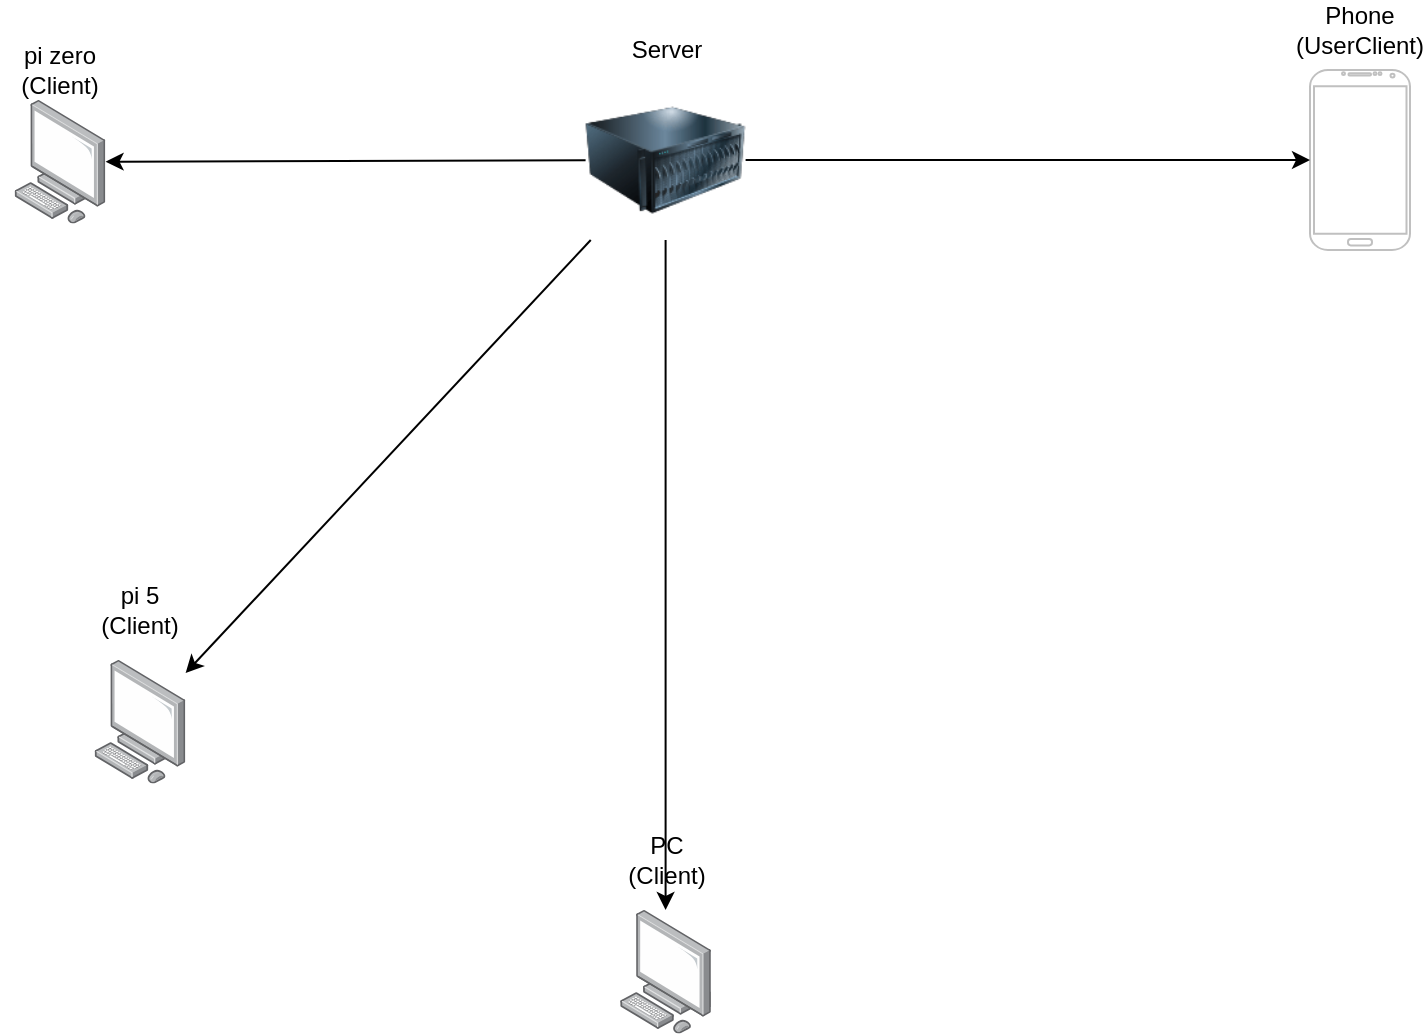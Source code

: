 <mxfile version="21.7.5" type="device" pages="2">
  <diagram name="NetworkPlan" id="yLja4XyNJVGbteuGp69l">
    <mxGraphModel dx="1486" dy="1180" grid="1" gridSize="10" guides="1" tooltips="1" connect="1" arrows="1" fold="1" page="1" pageScale="1" pageWidth="850" pageHeight="1100" math="0" shadow="0">
      <root>
        <mxCell id="0" />
        <mxCell id="1" parent="0" />
        <mxCell id="3yWM4kMutGw4daCVIEZx-1" value="" style="image;points=[];aspect=fixed;html=1;align=center;shadow=0;dashed=0;image=img/lib/allied_telesis/computer_and_terminals/Personal_Computer.svg;" vertex="1" parent="1">
          <mxGeometry x="370" y="535" width="45.6" height="61.8" as="geometry" />
        </mxCell>
        <mxCell id="3yWM4kMutGw4daCVIEZx-2" value="" style="image;points=[];aspect=fixed;html=1;align=center;shadow=0;dashed=0;image=img/lib/allied_telesis/computer_and_terminals/Personal_Computer.svg;" vertex="1" parent="1">
          <mxGeometry x="107.2" y="410" width="45.6" height="61.8" as="geometry" />
        </mxCell>
        <mxCell id="3yWM4kMutGw4daCVIEZx-3" value="" style="image;points=[];aspect=fixed;html=1;align=center;shadow=0;dashed=0;image=img/lib/allied_telesis/computer_and_terminals/Personal_Computer.svg;" vertex="1" parent="1">
          <mxGeometry x="67.2" y="130" width="45.6" height="61.8" as="geometry" />
        </mxCell>
        <mxCell id="3yWM4kMutGw4daCVIEZx-4" value="" style="verticalLabelPosition=bottom;verticalAlign=top;html=1;shadow=0;dashed=0;strokeWidth=1;shape=mxgraph.android.phone2;strokeColor=#c0c0c0;" vertex="1" parent="1">
          <mxGeometry x="715" y="115" width="50" height="90" as="geometry" />
        </mxCell>
        <mxCell id="3yWM4kMutGw4daCVIEZx-10" style="rounded=0;orthogonalLoop=1;jettySize=auto;html=1;" edge="1" parent="1" source="3yWM4kMutGw4daCVIEZx-5" target="3yWM4kMutGw4daCVIEZx-1">
          <mxGeometry relative="1" as="geometry" />
        </mxCell>
        <mxCell id="3yWM4kMutGw4daCVIEZx-11" style="rounded=0;orthogonalLoop=1;jettySize=auto;html=1;" edge="1" parent="1" source="3yWM4kMutGw4daCVIEZx-5" target="3yWM4kMutGw4daCVIEZx-2">
          <mxGeometry relative="1" as="geometry" />
        </mxCell>
        <mxCell id="3yWM4kMutGw4daCVIEZx-12" style="rounded=0;orthogonalLoop=1;jettySize=auto;html=1;" edge="1" parent="1" source="3yWM4kMutGw4daCVIEZx-5" target="3yWM4kMutGw4daCVIEZx-3">
          <mxGeometry relative="1" as="geometry" />
        </mxCell>
        <mxCell id="3yWM4kMutGw4daCVIEZx-13" style="rounded=0;orthogonalLoop=1;jettySize=auto;html=1;" edge="1" parent="1" source="3yWM4kMutGw4daCVIEZx-5" target="3yWM4kMutGw4daCVIEZx-4">
          <mxGeometry relative="1" as="geometry" />
        </mxCell>
        <mxCell id="3yWM4kMutGw4daCVIEZx-5" value="" style="image;html=1;image=img/lib/clip_art/computers/Server_128x128.png" vertex="1" parent="1">
          <mxGeometry x="352.8" y="120" width="80" height="80" as="geometry" />
        </mxCell>
        <mxCell id="3yWM4kMutGw4daCVIEZx-6" value="Server" style="text;html=1;align=center;verticalAlign=middle;resizable=0;points=[];autosize=1;strokeColor=none;fillColor=none;" vertex="1" parent="1">
          <mxGeometry x="362.8" y="90" width="60" height="30" as="geometry" />
        </mxCell>
        <mxCell id="3yWM4kMutGw4daCVIEZx-7" value="PC &lt;br&gt;(Client)" style="text;html=1;align=center;verticalAlign=middle;resizable=0;points=[];autosize=1;strokeColor=none;fillColor=none;" vertex="1" parent="1">
          <mxGeometry x="362.8" y="490" width="60" height="40" as="geometry" />
        </mxCell>
        <mxCell id="3yWM4kMutGw4daCVIEZx-14" value="pi 5 (Client)" style="text;html=1;strokeColor=none;fillColor=none;align=center;verticalAlign=middle;whiteSpace=wrap;rounded=0;" vertex="1" parent="1">
          <mxGeometry x="100.0" y="370" width="60" height="30" as="geometry" />
        </mxCell>
        <mxCell id="3yWM4kMutGw4daCVIEZx-15" value="pi zero (Client)" style="text;html=1;strokeColor=none;fillColor=none;align=center;verticalAlign=middle;whiteSpace=wrap;rounded=0;" vertex="1" parent="1">
          <mxGeometry x="60.0" y="100" width="60" height="30" as="geometry" />
        </mxCell>
        <mxCell id="3yWM4kMutGw4daCVIEZx-16" value="Phone&lt;br&gt;(UserClient)" style="text;html=1;strokeColor=none;fillColor=none;align=center;verticalAlign=middle;whiteSpace=wrap;rounded=0;" vertex="1" parent="1">
          <mxGeometry x="710" y="80" width="60" height="30" as="geometry" />
        </mxCell>
      </root>
    </mxGraphModel>
  </diagram>
  <diagram id="rqANQ_AxvoSaMCpSVWhI" name="CommunicationPlan">
    <mxGraphModel dx="1486" dy="1180" grid="1" gridSize="10" guides="1" tooltips="1" connect="1" arrows="1" fold="1" page="1" pageScale="1" pageWidth="850" pageHeight="1100" math="0" shadow="0">
      <root>
        <mxCell id="0" />
        <mxCell id="1" parent="0" />
        <mxCell id="Rf3BUJMmEocPuWg3irpF-1" value="" style="image;points=[];aspect=fixed;html=1;align=center;shadow=0;dashed=0;image=img/lib/allied_telesis/computer_and_terminals/Personal_Computer.svg;" vertex="1" parent="1">
          <mxGeometry x="67.2" y="264.1" width="45.6" height="61.8" as="geometry" />
        </mxCell>
        <mxCell id="Rf3BUJMmEocPuWg3irpF-2" value="" style="verticalLabelPosition=bottom;verticalAlign=top;html=1;shadow=0;dashed=0;strokeWidth=1;shape=mxgraph.android.phone2;strokeColor=#c0c0c0;" vertex="1" parent="1">
          <mxGeometry x="715" y="235.9" width="50" height="90" as="geometry" />
        </mxCell>
        <mxCell id="Rf3BUJMmEocPuWg3irpF-3" value="" style="image;html=1;image=img/lib/clip_art/computers/Server_128x128.png" vertex="1" parent="1">
          <mxGeometry x="352.8" y="245.9" width="80" height="80" as="geometry" />
        </mxCell>
        <mxCell id="Rf3BUJMmEocPuWg3irpF-4" value="Server" style="text;html=1;align=center;verticalAlign=middle;resizable=0;points=[];autosize=1;strokeColor=none;fillColor=none;" vertex="1" parent="1">
          <mxGeometry x="362.8" y="215.9" width="60" height="30" as="geometry" />
        </mxCell>
        <mxCell id="Rf3BUJMmEocPuWg3irpF-5" value="pi 5 (Client)" style="text;html=1;strokeColor=none;fillColor=none;align=center;verticalAlign=middle;whiteSpace=wrap;rounded=0;" vertex="1" parent="1">
          <mxGeometry x="60.0" y="224.1" width="60" height="30" as="geometry" />
        </mxCell>
        <mxCell id="Rf3BUJMmEocPuWg3irpF-6" value="Phone&lt;br&gt;(UserClient)" style="text;html=1;strokeColor=none;fillColor=none;align=center;verticalAlign=middle;whiteSpace=wrap;rounded=0;" vertex="1" parent="1">
          <mxGeometry x="710" y="200.9" width="60" height="30" as="geometry" />
        </mxCell>
        <mxCell id="Rf3BUJMmEocPuWg3irpF-7" value="" style="endArrow=none;html=1;rounded=0;" edge="1" parent="1">
          <mxGeometry width="50" height="50" relative="1" as="geometry">
            <mxPoint x="90" y="770" as="sourcePoint" />
            <mxPoint x="90" y="330" as="targetPoint" />
          </mxGeometry>
        </mxCell>
        <mxCell id="Rf3BUJMmEocPuWg3irpF-8" value="" style="endArrow=none;html=1;rounded=0;" edge="1" parent="1">
          <mxGeometry width="50" height="50" relative="1" as="geometry">
            <mxPoint x="392.3" y="765.9" as="sourcePoint" />
            <mxPoint x="392.3" y="325.9" as="targetPoint" />
          </mxGeometry>
        </mxCell>
        <mxCell id="Rf3BUJMmEocPuWg3irpF-9" value="" style="endArrow=none;html=1;rounded=0;" edge="1" parent="1">
          <mxGeometry width="50" height="50" relative="1" as="geometry">
            <mxPoint x="739.5" y="765.9" as="sourcePoint" />
            <mxPoint x="739.5" y="325.9" as="targetPoint" />
          </mxGeometry>
        </mxCell>
        <mxCell id="Rf3BUJMmEocPuWg3irpF-10" value="" style="endArrow=classic;html=1;rounded=0;" edge="1" parent="1">
          <mxGeometry width="50" height="50" relative="1" as="geometry">
            <mxPoint x="90" y="330" as="sourcePoint" />
            <mxPoint x="390" y="330" as="targetPoint" />
          </mxGeometry>
        </mxCell>
        <mxCell id="Rf3BUJMmEocPuWg3irpF-11" value="Login" style="edgeLabel;html=1;align=center;verticalAlign=middle;resizable=0;points=[];" vertex="1" connectable="0" parent="Rf3BUJMmEocPuWg3irpF-10">
          <mxGeometry x="-0.164" y="2" relative="1" as="geometry">
            <mxPoint x="25" y="-2" as="offset" />
          </mxGeometry>
        </mxCell>
        <mxCell id="Rf3BUJMmEocPuWg3irpF-12" value="" style="endArrow=classic;html=1;rounded=0;" edge="1" parent="1">
          <mxGeometry width="50" height="50" relative="1" as="geometry">
            <mxPoint x="390" y="350" as="sourcePoint" />
            <mxPoint x="90" y="350" as="targetPoint" />
          </mxGeometry>
        </mxCell>
        <mxCell id="Rf3BUJMmEocPuWg3irpF-13" value="Confirm Login" style="edgeLabel;html=1;align=center;verticalAlign=middle;resizable=0;points=[];" vertex="1" connectable="0" parent="Rf3BUJMmEocPuWg3irpF-12">
          <mxGeometry x="0.164" y="1" relative="1" as="geometry">
            <mxPoint x="25" as="offset" />
          </mxGeometry>
        </mxCell>
        <mxCell id="Rf3BUJMmEocPuWg3irpF-14" value="" style="endArrow=classic;html=1;rounded=0;" edge="1" parent="1">
          <mxGeometry width="50" height="50" relative="1" as="geometry">
            <mxPoint x="90" y="380" as="sourcePoint" />
            <mxPoint x="390" y="380" as="targetPoint" />
          </mxGeometry>
        </mxCell>
        <mxCell id="Rf3BUJMmEocPuWg3irpF-15" value="Continously send data (cpu, temp, ram)" style="edgeLabel;html=1;align=center;verticalAlign=middle;resizable=0;points=[];" vertex="1" connectable="0" parent="Rf3BUJMmEocPuWg3irpF-14">
          <mxGeometry x="-0.153" y="-1" relative="1" as="geometry">
            <mxPoint x="23" as="offset" />
          </mxGeometry>
        </mxCell>
        <mxCell id="Rf3BUJMmEocPuWg3irpF-18" value="" style="endArrow=classic;html=1;rounded=0;" edge="1" parent="1">
          <mxGeometry width="50" height="50" relative="1" as="geometry">
            <mxPoint x="90" y="410" as="sourcePoint" />
            <mxPoint x="390" y="410" as="targetPoint" />
          </mxGeometry>
        </mxCell>
        <mxCell id="Rf3BUJMmEocPuWg3irpF-19" value="Send keep alive messages" style="edgeLabel;html=1;align=center;verticalAlign=middle;resizable=0;points=[];" vertex="1" connectable="0" parent="Rf3BUJMmEocPuWg3irpF-18">
          <mxGeometry x="-0.203" relative="1" as="geometry">
            <mxPoint x="31" as="offset" />
          </mxGeometry>
        </mxCell>
        <mxCell id="Rf3BUJMmEocPuWg3irpF-20" value="&lt;h1&gt;Note&lt;/h1&gt;&lt;div&gt;Every communication between the Client and UserClient are sent through the server. The messages are encrypted&lt;/div&gt;" style="text;html=1;strokeColor=none;fillColor=none;spacing=5;spacingTop=-20;whiteSpace=wrap;overflow=hidden;rounded=0;" vertex="1" parent="1">
          <mxGeometry x="320" y="50" width="190" height="120" as="geometry" />
        </mxCell>
        <mxCell id="Rf3BUJMmEocPuWg3irpF-21" value="" style="endArrow=classic;html=1;rounded=0;" edge="1" parent="1">
          <mxGeometry width="50" height="50" relative="1" as="geometry">
            <mxPoint x="730" y="430" as="sourcePoint" />
            <mxPoint x="390" y="430" as="targetPoint" />
          </mxGeometry>
        </mxCell>
        <mxCell id="Rf3BUJMmEocPuWg3irpF-22" value="Login" style="edgeLabel;html=1;align=center;verticalAlign=middle;resizable=0;points=[];" vertex="1" connectable="0" parent="Rf3BUJMmEocPuWg3irpF-21">
          <mxGeometry x="0.101" y="1" relative="1" as="geometry">
            <mxPoint x="18" as="offset" />
          </mxGeometry>
        </mxCell>
        <mxCell id="Rf3BUJMmEocPuWg3irpF-23" value="" style="endArrow=classic;html=1;rounded=0;" edge="1" parent="1">
          <mxGeometry width="50" height="50" relative="1" as="geometry">
            <mxPoint x="390" y="460" as="sourcePoint" />
            <mxPoint x="740" y="460" as="targetPoint" />
          </mxGeometry>
        </mxCell>
        <mxCell id="Rf3BUJMmEocPuWg3irpF-24" value="Confirm Login" style="edgeLabel;html=1;align=center;verticalAlign=middle;resizable=0;points=[];" vertex="1" connectable="0" parent="Rf3BUJMmEocPuWg3irpF-23">
          <mxGeometry x="-0.046" relative="1" as="geometry">
            <mxPoint as="offset" />
          </mxGeometry>
        </mxCell>
        <mxCell id="Rf3BUJMmEocPuWg3irpF-25" value="" style="endArrow=classic;html=1;rounded=0;" edge="1" parent="1">
          <mxGeometry width="50" height="50" relative="1" as="geometry">
            <mxPoint x="390" y="490" as="sourcePoint" />
            <mxPoint x="740" y="490" as="targetPoint" />
          </mxGeometry>
        </mxCell>
        <mxCell id="Rf3BUJMmEocPuWg3irpF-26" value="Continously send all data from clients" style="edgeLabel;html=1;align=center;verticalAlign=middle;resizable=0;points=[];" vertex="1" connectable="0" parent="Rf3BUJMmEocPuWg3irpF-25">
          <mxGeometry x="-0.084" y="-3" relative="1" as="geometry">
            <mxPoint as="offset" />
          </mxGeometry>
        </mxCell>
        <mxCell id="Rf3BUJMmEocPuWg3irpF-27" value="&lt;h1&gt;Keep-alive&lt;/h1&gt;&lt;div&gt;The Client&#39;s Websocket don&#39;t auto disconnect on a timeout or so, so it has to be implemented.&amp;nbsp;&lt;/div&gt;&lt;div&gt;The Phone Client on the other hand automatically disconnects successfully.&lt;/div&gt;" style="text;html=1;strokeColor=none;fillColor=none;spacing=5;spacingTop=-20;whiteSpace=wrap;overflow=hidden;rounded=0;" vertex="1" parent="1">
          <mxGeometry y="10" width="190" height="150" as="geometry" />
        </mxCell>
        <mxCell id="Rf3BUJMmEocPuWg3irpF-29" value="" style="endArrow=classic;startArrow=classic;html=1;rounded=0;" edge="1" parent="1">
          <mxGeometry width="50" height="50" relative="1" as="geometry">
            <mxPoint x="90" y="530" as="sourcePoint" />
            <mxPoint x="740" y="530" as="targetPoint" />
          </mxGeometry>
        </mxCell>
        <mxCell id="Rf3BUJMmEocPuWg3irpF-30" value="Exchange public keys" style="edgeLabel;html=1;align=center;verticalAlign=middle;resizable=0;points=[];" vertex="1" connectable="0" parent="Rf3BUJMmEocPuWg3irpF-29">
          <mxGeometry x="-0.073" y="1" relative="1" as="geometry">
            <mxPoint as="offset" />
          </mxGeometry>
        </mxCell>
        <mxCell id="Rf3BUJMmEocPuWg3irpF-31" value="" style="endArrow=classic;startArrow=classic;html=1;rounded=0;" edge="1" parent="1">
          <mxGeometry width="50" height="50" relative="1" as="geometry">
            <mxPoint x="90" y="560" as="sourcePoint" />
            <mxPoint x="740" y="560" as="targetPoint" />
          </mxGeometry>
        </mxCell>
        <mxCell id="Rf3BUJMmEocPuWg3irpF-32" value="Communicate with mods through public keys" style="edgeLabel;html=1;align=center;verticalAlign=middle;resizable=0;points=[];" vertex="1" connectable="0" parent="Rf3BUJMmEocPuWg3irpF-31">
          <mxGeometry x="-0.073" y="1" relative="1" as="geometry">
            <mxPoint as="offset" />
          </mxGeometry>
        </mxCell>
      </root>
    </mxGraphModel>
  </diagram>
</mxfile>
